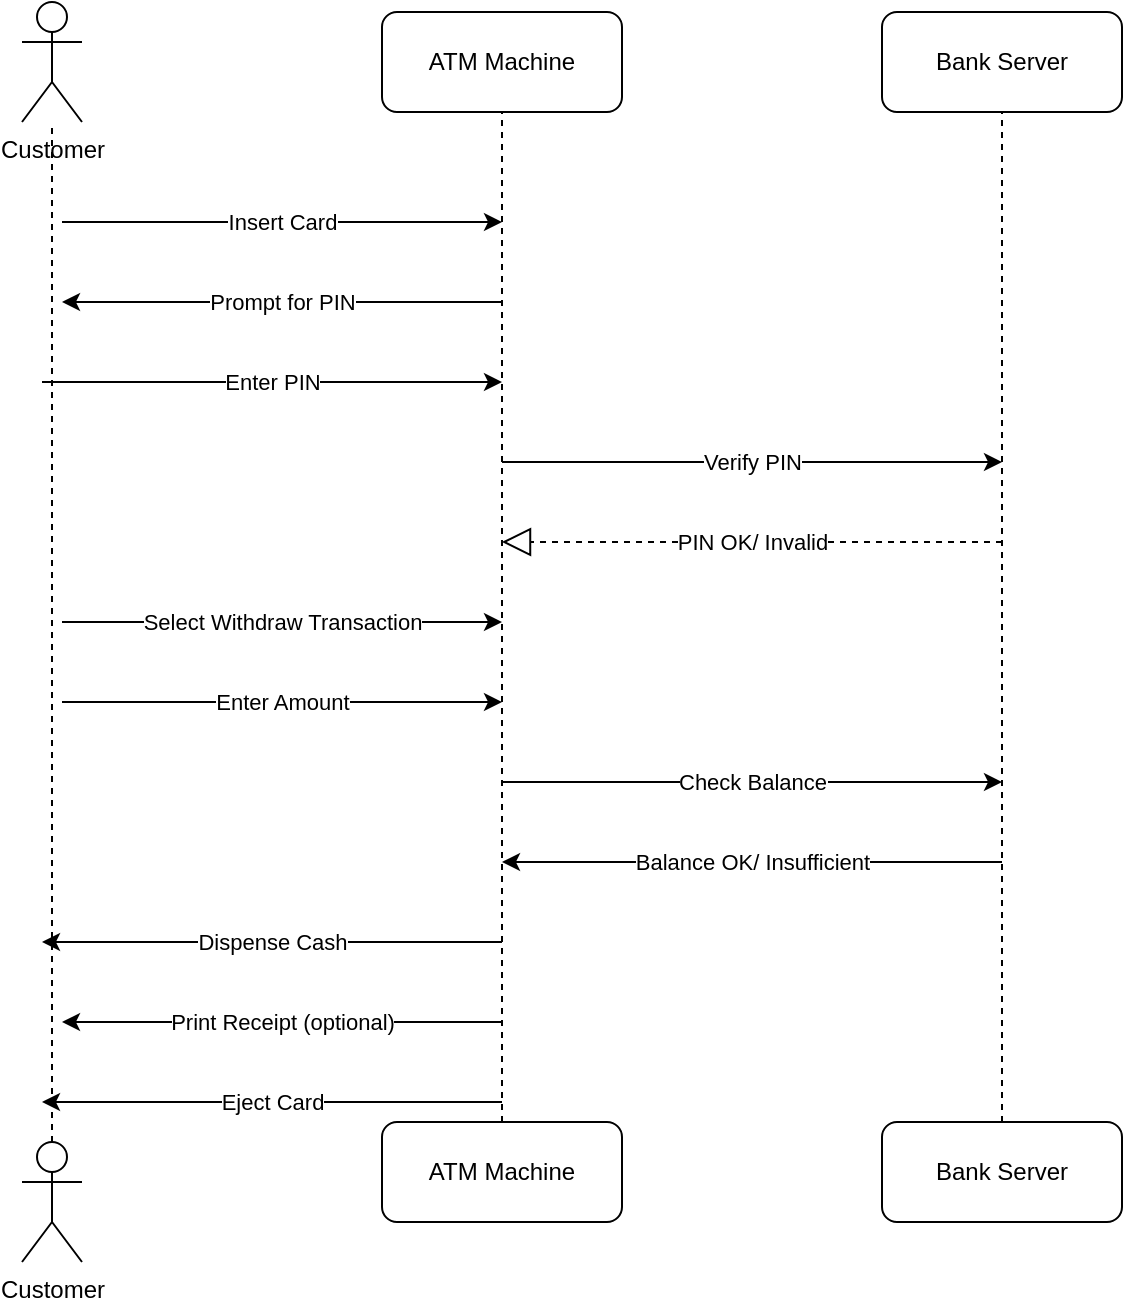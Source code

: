 <mxfile version="28.2.4">
  <diagram name="Page-1" id="jc5a-dZr8XjSJkpkso33">
    <mxGraphModel dx="1042" dy="561" grid="1" gridSize="10" guides="1" tooltips="1" connect="1" arrows="1" fold="1" page="1" pageScale="1" pageWidth="850" pageHeight="1100" math="0" shadow="0">
      <root>
        <mxCell id="0" />
        <mxCell id="1" parent="0" />
        <mxCell id="2diUOG2xuUV-Zh3pZXNC-1" value="Customer" style="shape=umlActor;verticalLabelPosition=bottom;verticalAlign=top;html=1;outlineConnect=0;" parent="1" vertex="1">
          <mxGeometry x="100" y="50" width="30" height="60" as="geometry" />
        </mxCell>
        <mxCell id="2diUOG2xuUV-Zh3pZXNC-2" value="" style="endArrow=none;dashed=1;html=1;rounded=0;exitX=0.5;exitY=0;exitDx=0;exitDy=0;exitPerimeter=0;" parent="1" source="2diUOG2xuUV-Zh3pZXNC-5" target="2diUOG2xuUV-Zh3pZXNC-1" edge="1">
          <mxGeometry width="50" height="50" relative="1" as="geometry">
            <mxPoint x="115" y="490" as="sourcePoint" />
            <mxPoint x="450" y="170" as="targetPoint" />
            <Array as="points">
              <mxPoint x="115" y="200" />
            </Array>
          </mxGeometry>
        </mxCell>
        <mxCell id="2diUOG2xuUV-Zh3pZXNC-3" value="ATM Machine" style="rounded=1;whiteSpace=wrap;html=1;" parent="1" vertex="1">
          <mxGeometry x="280" y="55" width="120" height="50" as="geometry" />
        </mxCell>
        <mxCell id="2diUOG2xuUV-Zh3pZXNC-4" value="Bank Server" style="rounded=1;whiteSpace=wrap;html=1;" parent="1" vertex="1">
          <mxGeometry x="530" y="55" width="120" height="50" as="geometry" />
        </mxCell>
        <mxCell id="2diUOG2xuUV-Zh3pZXNC-5" value="Customer" style="shape=umlActor;verticalLabelPosition=bottom;verticalAlign=top;html=1;outlineConnect=0;" parent="1" vertex="1">
          <mxGeometry x="100" y="620" width="30" height="60" as="geometry" />
        </mxCell>
        <mxCell id="2diUOG2xuUV-Zh3pZXNC-9" value="" style="endArrow=none;dashed=1;html=1;rounded=0;entryX=0.5;entryY=1;entryDx=0;entryDy=0;exitX=0.5;exitY=0;exitDx=0;exitDy=0;" parent="1" source="2diUOG2xuUV-Zh3pZXNC-10" target="2diUOG2xuUV-Zh3pZXNC-3" edge="1">
          <mxGeometry width="50" height="50" relative="1" as="geometry">
            <mxPoint x="340" y="480" as="sourcePoint" />
            <mxPoint x="450" y="270" as="targetPoint" />
          </mxGeometry>
        </mxCell>
        <mxCell id="2diUOG2xuUV-Zh3pZXNC-10" value="ATM Machine" style="rounded=1;whiteSpace=wrap;html=1;" parent="1" vertex="1">
          <mxGeometry x="280" y="610" width="120" height="50" as="geometry" />
        </mxCell>
        <mxCell id="2diUOG2xuUV-Zh3pZXNC-11" value="Bank Server" style="rounded=1;whiteSpace=wrap;html=1;" parent="1" vertex="1">
          <mxGeometry x="530" y="610" width="120" height="50" as="geometry" />
        </mxCell>
        <mxCell id="2diUOG2xuUV-Zh3pZXNC-12" value="" style="endArrow=none;dashed=1;html=1;rounded=0;entryX=0.5;entryY=1;entryDx=0;entryDy=0;exitX=0.5;exitY=0;exitDx=0;exitDy=0;" parent="1" source="2diUOG2xuUV-Zh3pZXNC-11" target="2diUOG2xuUV-Zh3pZXNC-4" edge="1">
          <mxGeometry width="50" height="50" relative="1" as="geometry">
            <mxPoint x="400" y="320" as="sourcePoint" />
            <mxPoint x="450" y="270" as="targetPoint" />
          </mxGeometry>
        </mxCell>
        <mxCell id="2diUOG2xuUV-Zh3pZXNC-13" value="Insert Card" style="endArrow=classic;html=1;rounded=0;" parent="1" edge="1">
          <mxGeometry width="50" height="50" relative="1" as="geometry">
            <mxPoint x="120" y="160" as="sourcePoint" />
            <mxPoint x="340" y="160" as="targetPoint" />
          </mxGeometry>
        </mxCell>
        <mxCell id="2diUOG2xuUV-Zh3pZXNC-15" value="Prompt for PIN" style="endArrow=classic;html=1;rounded=0;" parent="1" edge="1">
          <mxGeometry width="50" height="50" relative="1" as="geometry">
            <mxPoint x="340" y="200" as="sourcePoint" />
            <mxPoint x="120" y="200" as="targetPoint" />
          </mxGeometry>
        </mxCell>
        <mxCell id="2diUOG2xuUV-Zh3pZXNC-17" value="Enter PIN" style="endArrow=classic;html=1;rounded=0;" parent="1" edge="1">
          <mxGeometry width="50" height="50" relative="1" as="geometry">
            <mxPoint x="110" y="240" as="sourcePoint" />
            <mxPoint x="340" y="240" as="targetPoint" />
          </mxGeometry>
        </mxCell>
        <mxCell id="2diUOG2xuUV-Zh3pZXNC-18" value="Verify PIN" style="endArrow=classic;html=1;rounded=0;" parent="1" edge="1">
          <mxGeometry width="50" height="50" relative="1" as="geometry">
            <mxPoint x="340" y="280" as="sourcePoint" />
            <mxPoint x="590" y="280" as="targetPoint" />
          </mxGeometry>
        </mxCell>
        <mxCell id="2diUOG2xuUV-Zh3pZXNC-19" value="PIN OK/ Invalid" style="endArrow=block;dashed=1;endFill=0;endSize=12;html=1;rounded=0;" parent="1" edge="1">
          <mxGeometry width="160" relative="1" as="geometry">
            <mxPoint x="590" y="320" as="sourcePoint" />
            <mxPoint x="340" y="320" as="targetPoint" />
          </mxGeometry>
        </mxCell>
        <mxCell id="2diUOG2xuUV-Zh3pZXNC-20" value="Select Withdraw Transaction" style="endArrow=classic;html=1;rounded=0;" parent="1" edge="1">
          <mxGeometry width="50" height="50" relative="1" as="geometry">
            <mxPoint x="120" y="360" as="sourcePoint" />
            <mxPoint x="340" y="360" as="targetPoint" />
          </mxGeometry>
        </mxCell>
        <mxCell id="2diUOG2xuUV-Zh3pZXNC-21" value="Enter Amount" style="endArrow=classic;html=1;rounded=0;" parent="1" edge="1">
          <mxGeometry width="50" height="50" relative="1" as="geometry">
            <mxPoint x="120" y="400" as="sourcePoint" />
            <mxPoint x="340" y="400" as="targetPoint" />
          </mxGeometry>
        </mxCell>
        <mxCell id="2diUOG2xuUV-Zh3pZXNC-22" value="Check Balance" style="endArrow=classic;html=1;rounded=0;" parent="1" edge="1">
          <mxGeometry width="50" height="50" relative="1" as="geometry">
            <mxPoint x="340" y="440" as="sourcePoint" />
            <mxPoint x="590" y="440" as="targetPoint" />
          </mxGeometry>
        </mxCell>
        <mxCell id="2diUOG2xuUV-Zh3pZXNC-23" value="Balance OK/ Insufficient" style="endArrow=classic;html=1;rounded=0;" parent="1" edge="1">
          <mxGeometry width="50" height="50" relative="1" as="geometry">
            <mxPoint x="590" y="480" as="sourcePoint" />
            <mxPoint x="340" y="480" as="targetPoint" />
          </mxGeometry>
        </mxCell>
        <mxCell id="2diUOG2xuUV-Zh3pZXNC-24" value="Dispense Cash" style="endArrow=classic;html=1;rounded=0;" parent="1" edge="1">
          <mxGeometry width="50" height="50" relative="1" as="geometry">
            <mxPoint x="340" y="520" as="sourcePoint" />
            <mxPoint x="110" y="520" as="targetPoint" />
          </mxGeometry>
        </mxCell>
        <mxCell id="2diUOG2xuUV-Zh3pZXNC-25" value="Print Receipt (optional)" style="endArrow=classic;html=1;rounded=0;" parent="1" edge="1">
          <mxGeometry width="50" height="50" relative="1" as="geometry">
            <mxPoint x="340" y="560" as="sourcePoint" />
            <mxPoint x="120" y="560" as="targetPoint" />
          </mxGeometry>
        </mxCell>
        <mxCell id="2diUOG2xuUV-Zh3pZXNC-27" value="Eject Card" style="endArrow=classic;html=1;rounded=0;" parent="1" edge="1">
          <mxGeometry width="50" height="50" relative="1" as="geometry">
            <mxPoint x="340" y="600" as="sourcePoint" />
            <mxPoint x="110" y="600" as="targetPoint" />
          </mxGeometry>
        </mxCell>
      </root>
    </mxGraphModel>
  </diagram>
</mxfile>
